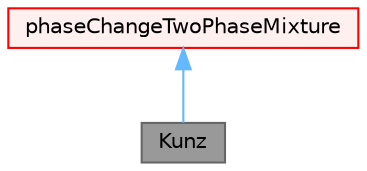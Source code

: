 digraph "Kunz"
{
 // LATEX_PDF_SIZE
  bgcolor="transparent";
  edge [fontname=Helvetica,fontsize=10,labelfontname=Helvetica,labelfontsize=10];
  node [fontname=Helvetica,fontsize=10,shape=box,height=0.2,width=0.4];
  Node1 [id="Node000001",label="Kunz",height=0.2,width=0.4,color="gray40", fillcolor="grey60", style="filled", fontcolor="black",tooltip="Kunz cavitation model slightly modified so that the condensation term is switched off when the pressu..."];
  Node2 -> Node1 [id="edge1_Node000001_Node000002",dir="back",color="steelblue1",style="solid",tooltip=" "];
  Node2 [id="Node000002",label="phaseChangeTwoPhaseMixture",height=0.2,width=0.4,color="red", fillcolor="#FFF0F0", style="filled",URL="$classFoam_1_1phaseChangeTwoPhaseMixture.html",tooltip=" "];
}
